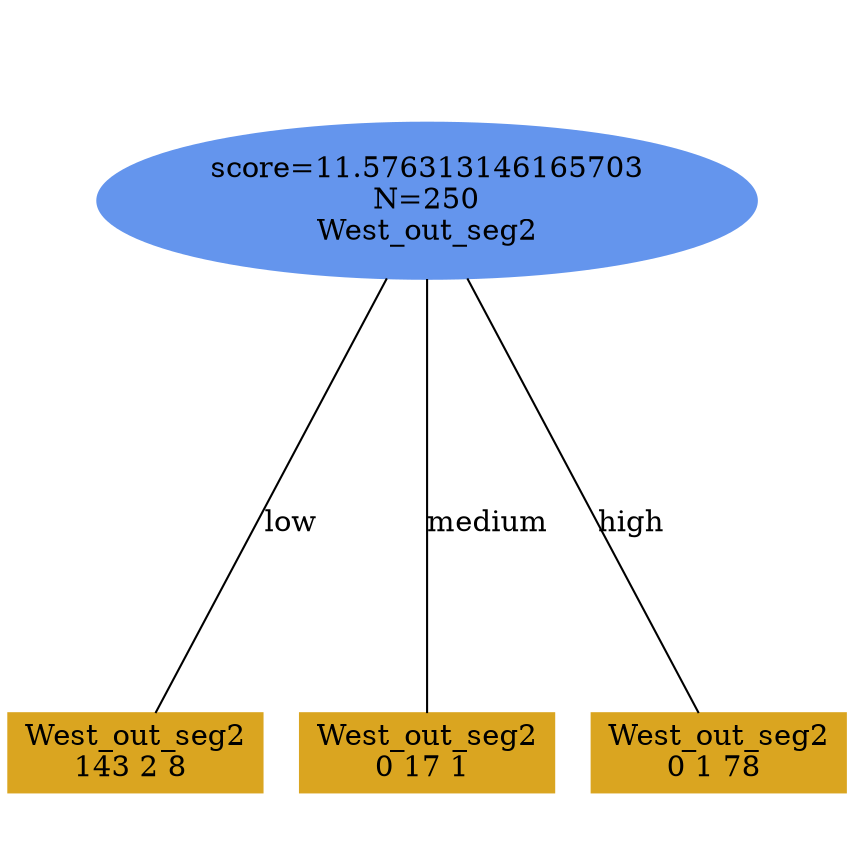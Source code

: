 digraph "DD" {
size = "7.5,10"
ratio=1.0;
center = true;
edge [dir = none];
{ rank = same; node [shape=ellipse, style=filled, color=cornflowerblue];"2523" [label="score=11.576313146165703\nN=250\nWest_out_seg2"];}
{ rank = same; node [shape=box, style=filled, color=goldenrod];"2524" [label="West_out_seg2\n143 2 8 "];}
{ rank = same; node [shape=box, style=filled, color=goldenrod];"2525" [label="West_out_seg2\n0 17 1 "];}
{ rank = same; node [shape=box, style=filled, color=goldenrod];"2526" [label="West_out_seg2\n0 1 78 "];}
"2523" -> "2524" [label = "low"];
"2523" -> "2525" [label = "medium"];
"2523" -> "2526" [label = "high"];

}